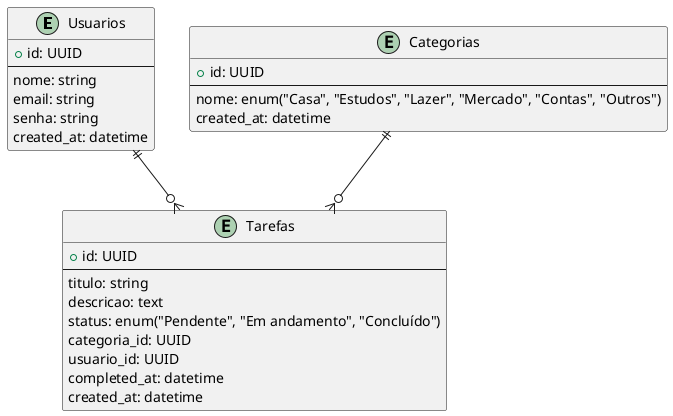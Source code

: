 @startuml MER

entity "Usuarios" as usuarios {
    + id: UUID
    --
    nome: string
    email: string
    senha: string
    created_at: datetime
}

entity "Tarefas" as tarefas {
    + id: UUID
    --
    titulo: string
    descricao: text
    status: enum("Pendente", "Em andamento", "Concluído")
    categoria_id: UUID
    usuario_id: UUID
    completed_at: datetime
    created_at: datetime
}

entity "Categorias" as categorias {
    + id: UUID
    --
    nome: enum("Casa", "Estudos", "Lazer", "Mercado", "Contas", "Outros")
    created_at: datetime
}

usuarios ||--o{ tarefas
categorias ||--o{ tarefas

@enduml

